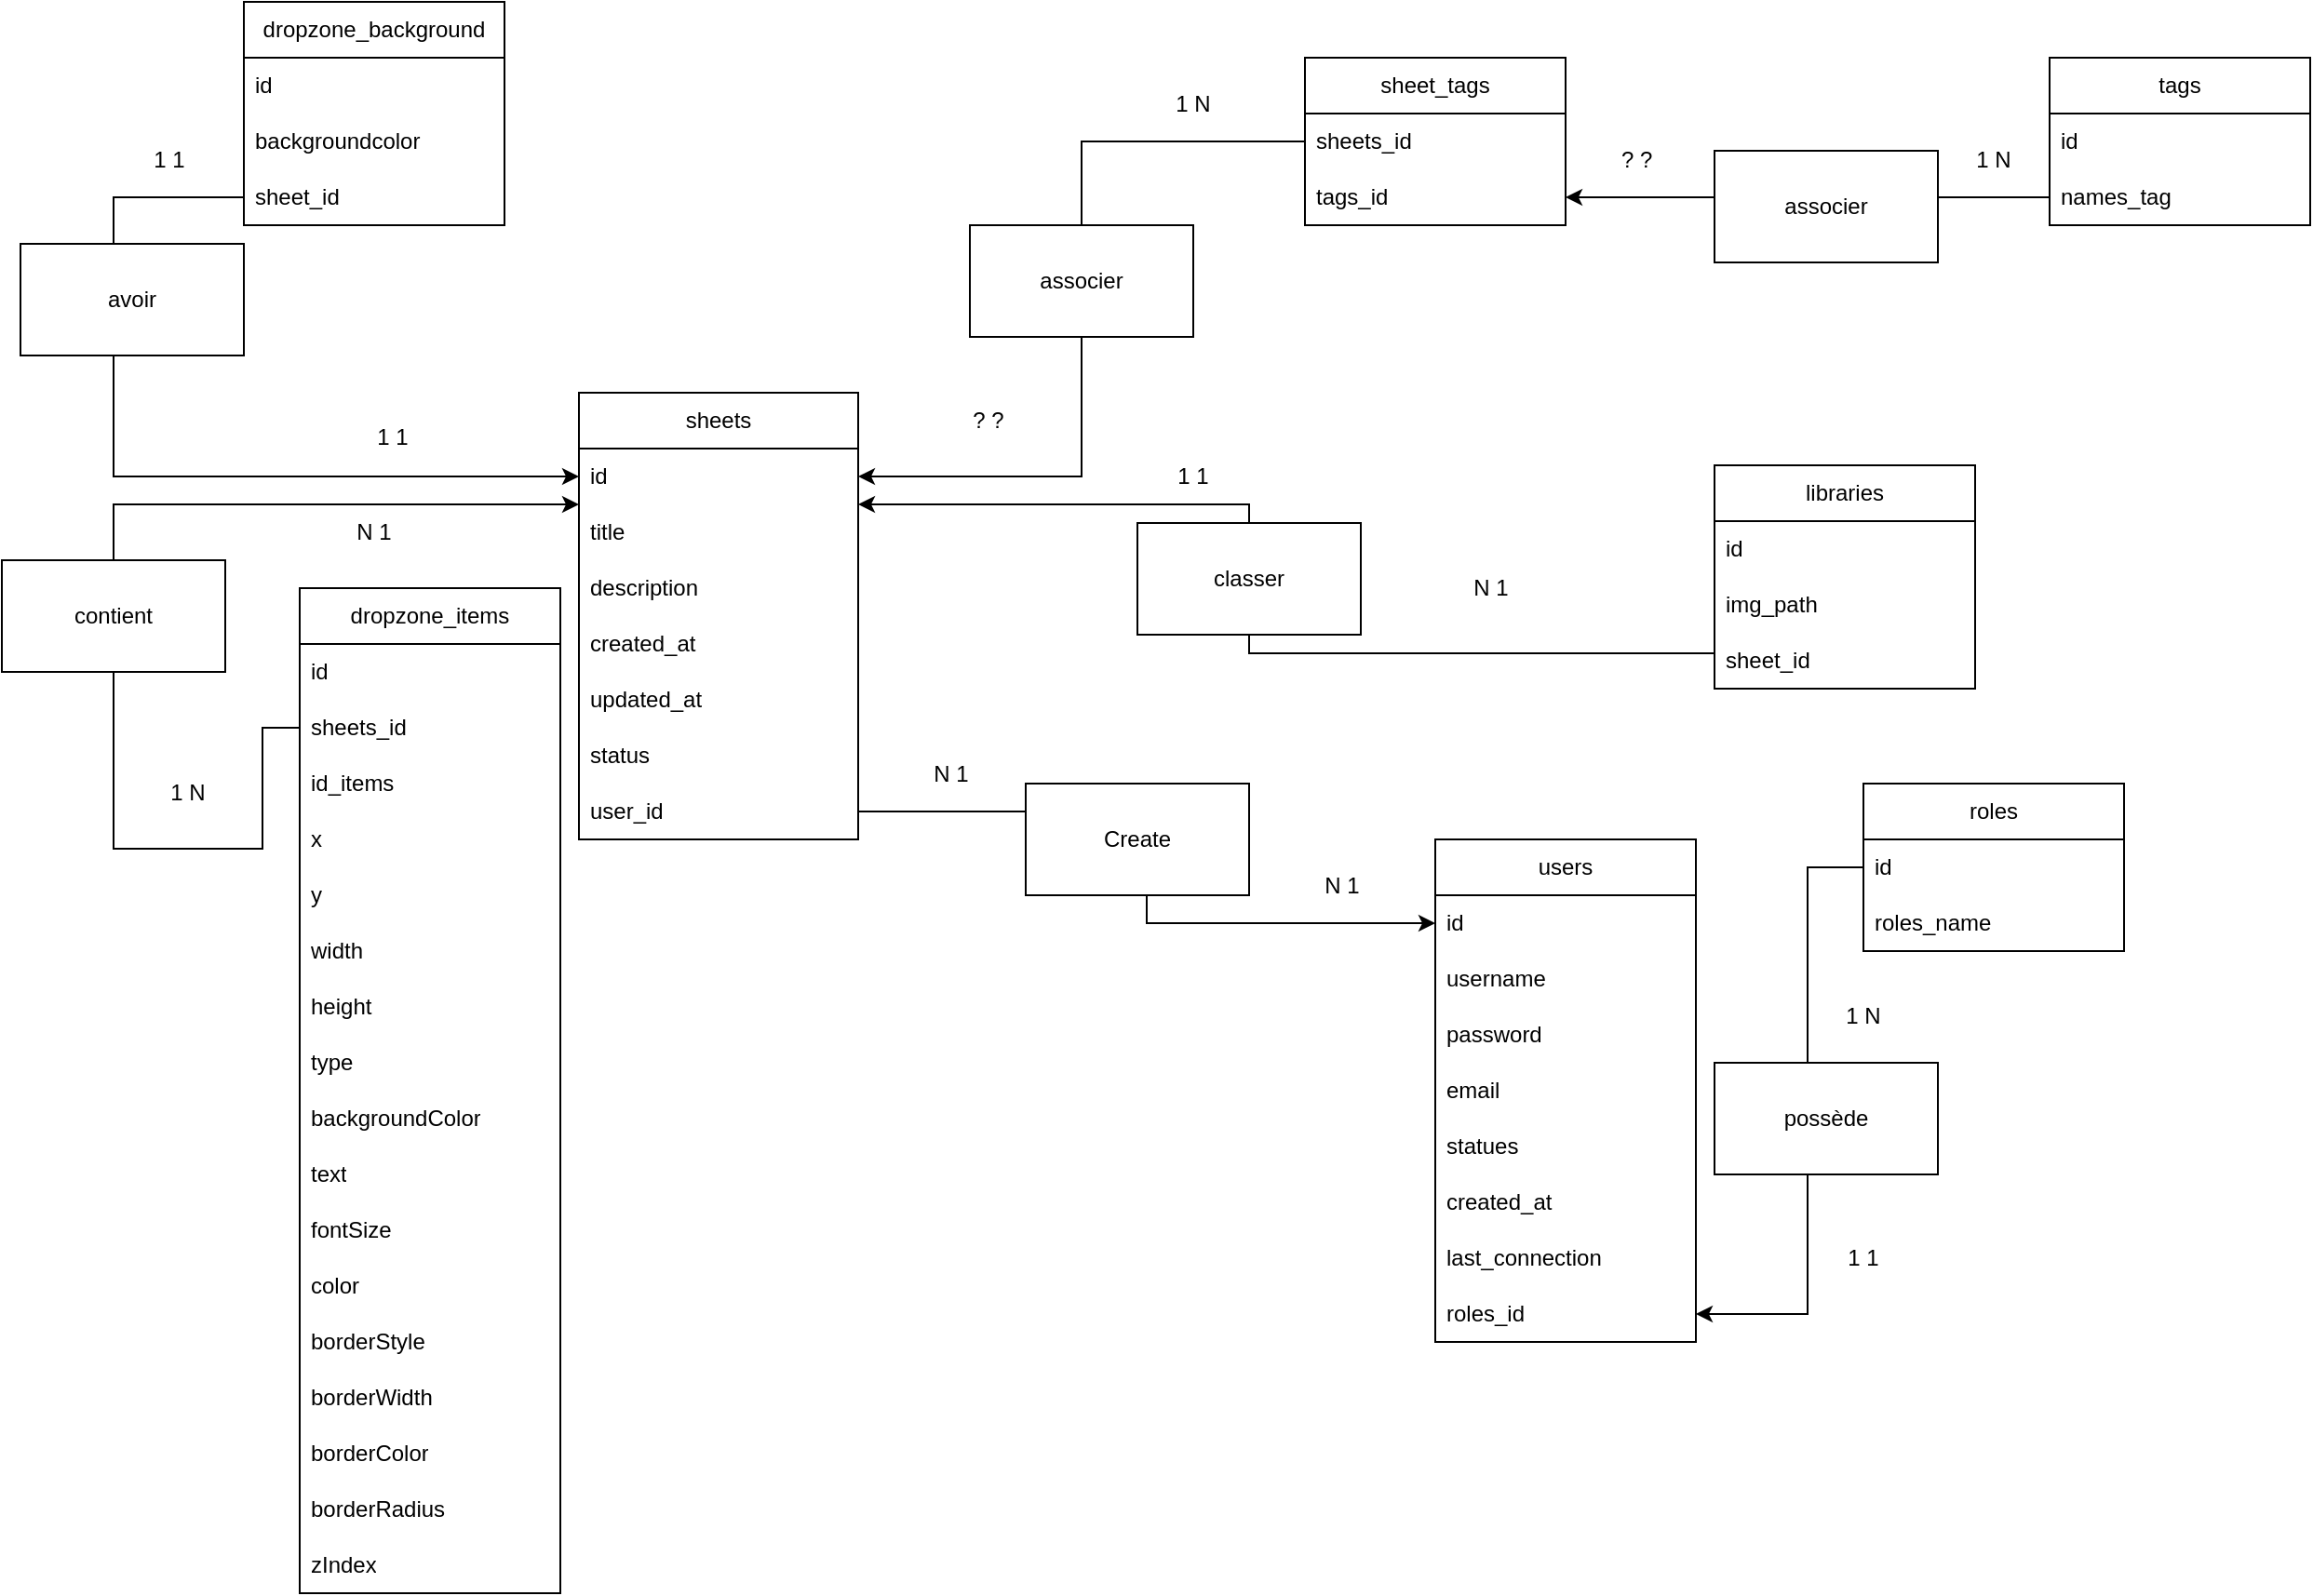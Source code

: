 <mxfile version="24.7.17" pages="2">
  <diagram name="MCD" id="n5eA6WAv_C_n8bcn-xbX">
    <mxGraphModel dx="1434" dy="836" grid="1" gridSize="10" guides="1" tooltips="1" connect="1" arrows="1" fold="1" page="1" pageScale="1" pageWidth="1169" pageHeight="827" math="0" shadow="0">
      <root>
        <mxCell id="kpHg-WS_h5mBCmfEPbr3-0" />
        <mxCell id="kpHg-WS_h5mBCmfEPbr3-1" parent="kpHg-WS_h5mBCmfEPbr3-0" />
        <mxCell id="kpHg-WS_h5mBCmfEPbr3-2" value="users" style="swimlane;fontStyle=0;childLayout=stackLayout;horizontal=1;startSize=30;horizontalStack=0;resizeParent=1;resizeParentMax=0;resizeLast=0;collapsible=1;marginBottom=0;whiteSpace=wrap;html=1;" parent="kpHg-WS_h5mBCmfEPbr3-1" vertex="1">
          <mxGeometry x="780" y="480" width="140" height="270" as="geometry" />
        </mxCell>
        <mxCell id="kpHg-WS_h5mBCmfEPbr3-3" value="id" style="text;strokeColor=none;fillColor=none;align=left;verticalAlign=middle;spacingLeft=4;spacingRight=4;overflow=hidden;points=[[0,0.5],[1,0.5]];portConstraint=eastwest;rotatable=0;whiteSpace=wrap;html=1;" parent="kpHg-WS_h5mBCmfEPbr3-2" vertex="1">
          <mxGeometry y="30" width="140" height="30" as="geometry" />
        </mxCell>
        <mxCell id="kpHg-WS_h5mBCmfEPbr3-4" value="username" style="text;strokeColor=none;fillColor=none;align=left;verticalAlign=middle;spacingLeft=4;spacingRight=4;overflow=hidden;points=[[0,0.5],[1,0.5]];portConstraint=eastwest;rotatable=0;whiteSpace=wrap;html=1;" parent="kpHg-WS_h5mBCmfEPbr3-2" vertex="1">
          <mxGeometry y="60" width="140" height="30" as="geometry" />
        </mxCell>
        <mxCell id="kpHg-WS_h5mBCmfEPbr3-7" value="password" style="text;strokeColor=none;fillColor=none;align=left;verticalAlign=middle;spacingLeft=4;spacingRight=4;overflow=hidden;points=[[0,0.5],[1,0.5]];portConstraint=eastwest;rotatable=0;whiteSpace=wrap;html=1;" parent="kpHg-WS_h5mBCmfEPbr3-2" vertex="1">
          <mxGeometry y="90" width="140" height="30" as="geometry" />
        </mxCell>
        <mxCell id="kpHg-WS_h5mBCmfEPbr3-8" value="email" style="text;strokeColor=none;fillColor=none;align=left;verticalAlign=middle;spacingLeft=4;spacingRight=4;overflow=hidden;points=[[0,0.5],[1,0.5]];portConstraint=eastwest;rotatable=0;whiteSpace=wrap;html=1;" parent="kpHg-WS_h5mBCmfEPbr3-2" vertex="1">
          <mxGeometry y="120" width="140" height="30" as="geometry" />
        </mxCell>
        <mxCell id="kpHg-WS_h5mBCmfEPbr3-9" value="statues" style="text;strokeColor=none;fillColor=none;align=left;verticalAlign=middle;spacingLeft=4;spacingRight=4;overflow=hidden;points=[[0,0.5],[1,0.5]];portConstraint=eastwest;rotatable=0;whiteSpace=wrap;html=1;" parent="kpHg-WS_h5mBCmfEPbr3-2" vertex="1">
          <mxGeometry y="150" width="140" height="30" as="geometry" />
        </mxCell>
        <mxCell id="eSSgnovP-sxsgvO_Ltb2-0" value="created_at" style="text;strokeColor=none;fillColor=none;align=left;verticalAlign=middle;spacingLeft=4;spacingRight=4;overflow=hidden;points=[[0,0.5],[1,0.5]];portConstraint=eastwest;rotatable=0;whiteSpace=wrap;html=1;" parent="kpHg-WS_h5mBCmfEPbr3-2" vertex="1">
          <mxGeometry y="180" width="140" height="30" as="geometry" />
        </mxCell>
        <mxCell id="8pOPjc3KgVID-YLlUqNs-2" value="last_connection" style="text;strokeColor=none;fillColor=none;align=left;verticalAlign=middle;spacingLeft=4;spacingRight=4;overflow=hidden;points=[[0,0.5],[1,0.5]];portConstraint=eastwest;rotatable=0;whiteSpace=wrap;html=1;" parent="kpHg-WS_h5mBCmfEPbr3-2" vertex="1">
          <mxGeometry y="210" width="140" height="30" as="geometry" />
        </mxCell>
        <mxCell id="kpHg-WS_h5mBCmfEPbr3-10" value="roles_id" style="text;strokeColor=none;fillColor=none;align=left;verticalAlign=middle;spacingLeft=4;spacingRight=4;overflow=hidden;points=[[0,0.5],[1,0.5]];portConstraint=eastwest;rotatable=0;whiteSpace=wrap;html=1;" parent="kpHg-WS_h5mBCmfEPbr3-2" vertex="1">
          <mxGeometry y="240" width="140" height="30" as="geometry" />
        </mxCell>
        <mxCell id="kpHg-WS_h5mBCmfEPbr3-11" value="roles" style="swimlane;fontStyle=0;childLayout=stackLayout;horizontal=1;startSize=30;horizontalStack=0;resizeParent=1;resizeParentMax=0;resizeLast=0;collapsible=1;marginBottom=0;whiteSpace=wrap;html=1;" parent="kpHg-WS_h5mBCmfEPbr3-1" vertex="1">
          <mxGeometry x="1010" y="450" width="140" height="90" as="geometry" />
        </mxCell>
        <mxCell id="kpHg-WS_h5mBCmfEPbr3-12" value="id" style="text;strokeColor=none;fillColor=none;align=left;verticalAlign=middle;spacingLeft=4;spacingRight=4;overflow=hidden;points=[[0,0.5],[1,0.5]];portConstraint=eastwest;rotatable=0;whiteSpace=wrap;html=1;" parent="kpHg-WS_h5mBCmfEPbr3-11" vertex="1">
          <mxGeometry y="30" width="140" height="30" as="geometry" />
        </mxCell>
        <mxCell id="kpHg-WS_h5mBCmfEPbr3-13" value="roles_name" style="text;strokeColor=none;fillColor=none;align=left;verticalAlign=middle;spacingLeft=4;spacingRight=4;overflow=hidden;points=[[0,0.5],[1,0.5]];portConstraint=eastwest;rotatable=0;whiteSpace=wrap;html=1;" parent="kpHg-WS_h5mBCmfEPbr3-11" vertex="1">
          <mxGeometry y="60" width="140" height="30" as="geometry" />
        </mxCell>
        <mxCell id="kpHg-WS_h5mBCmfEPbr3-14" value="sheets" style="swimlane;fontStyle=0;childLayout=stackLayout;horizontal=1;startSize=30;horizontalStack=0;resizeParent=1;resizeParentMax=0;resizeLast=0;collapsible=1;marginBottom=0;whiteSpace=wrap;html=1;" parent="kpHg-WS_h5mBCmfEPbr3-1" vertex="1">
          <mxGeometry x="320" y="240" width="150" height="240" as="geometry" />
        </mxCell>
        <mxCell id="kpHg-WS_h5mBCmfEPbr3-15" value="id" style="text;strokeColor=none;fillColor=none;align=left;verticalAlign=middle;spacingLeft=4;spacingRight=4;overflow=hidden;points=[[0,0.5],[1,0.5]];portConstraint=eastwest;rotatable=0;whiteSpace=wrap;html=1;" parent="kpHg-WS_h5mBCmfEPbr3-14" vertex="1">
          <mxGeometry y="30" width="150" height="30" as="geometry" />
        </mxCell>
        <mxCell id="kpHg-WS_h5mBCmfEPbr3-16" value="title" style="text;strokeColor=none;fillColor=none;align=left;verticalAlign=middle;spacingLeft=4;spacingRight=4;overflow=hidden;points=[[0,0.5],[1,0.5]];portConstraint=eastwest;rotatable=0;whiteSpace=wrap;html=1;" parent="kpHg-WS_h5mBCmfEPbr3-14" vertex="1">
          <mxGeometry y="60" width="150" height="30" as="geometry" />
        </mxCell>
        <mxCell id="kpHg-WS_h5mBCmfEPbr3-17" value="description" style="text;strokeColor=none;fillColor=none;align=left;verticalAlign=middle;spacingLeft=4;spacingRight=4;overflow=hidden;points=[[0,0.5],[1,0.5]];portConstraint=eastwest;rotatable=0;whiteSpace=wrap;html=1;" parent="kpHg-WS_h5mBCmfEPbr3-14" vertex="1">
          <mxGeometry y="90" width="150" height="30" as="geometry" />
        </mxCell>
        <mxCell id="kpHg-WS_h5mBCmfEPbr3-18" value="created_at" style="text;strokeColor=none;fillColor=none;align=left;verticalAlign=middle;spacingLeft=4;spacingRight=4;overflow=hidden;points=[[0,0.5],[1,0.5]];portConstraint=eastwest;rotatable=0;whiteSpace=wrap;html=1;" parent="kpHg-WS_h5mBCmfEPbr3-14" vertex="1">
          <mxGeometry y="120" width="150" height="30" as="geometry" />
        </mxCell>
        <mxCell id="kpHg-WS_h5mBCmfEPbr3-19" value="updated_at" style="text;strokeColor=none;fillColor=none;align=left;verticalAlign=middle;spacingLeft=4;spacingRight=4;overflow=hidden;points=[[0,0.5],[1,0.5]];portConstraint=eastwest;rotatable=0;whiteSpace=wrap;html=1;" parent="kpHg-WS_h5mBCmfEPbr3-14" vertex="1">
          <mxGeometry y="150" width="150" height="30" as="geometry" />
        </mxCell>
        <mxCell id="J7MhDaF3xDCpfY1-4Y8R-0" value="status" style="text;strokeColor=none;fillColor=none;align=left;verticalAlign=middle;spacingLeft=4;spacingRight=4;overflow=hidden;points=[[0,0.5],[1,0.5]];portConstraint=eastwest;rotatable=0;whiteSpace=wrap;html=1;" parent="kpHg-WS_h5mBCmfEPbr3-14" vertex="1">
          <mxGeometry y="180" width="150" height="30" as="geometry" />
        </mxCell>
        <mxCell id="kpHg-WS_h5mBCmfEPbr3-20" value="user_id" style="text;strokeColor=none;fillColor=none;align=left;verticalAlign=middle;spacingLeft=4;spacingRight=4;overflow=hidden;points=[[0,0.5],[1,0.5]];portConstraint=eastwest;rotatable=0;whiteSpace=wrap;html=1;" parent="kpHg-WS_h5mBCmfEPbr3-14" vertex="1">
          <mxGeometry y="210" width="150" height="30" as="geometry" />
        </mxCell>
        <mxCell id="kpHg-WS_h5mBCmfEPbr3-21" value="tags" style="swimlane;fontStyle=0;childLayout=stackLayout;horizontal=1;startSize=30;horizontalStack=0;resizeParent=1;resizeParentMax=0;resizeLast=0;collapsible=1;marginBottom=0;whiteSpace=wrap;html=1;" parent="kpHg-WS_h5mBCmfEPbr3-1" vertex="1">
          <mxGeometry x="1110" y="60" width="140" height="90" as="geometry" />
        </mxCell>
        <mxCell id="kpHg-WS_h5mBCmfEPbr3-22" value="id" style="text;strokeColor=none;fillColor=none;align=left;verticalAlign=middle;spacingLeft=4;spacingRight=4;overflow=hidden;points=[[0,0.5],[1,0.5]];portConstraint=eastwest;rotatable=0;whiteSpace=wrap;html=1;" parent="kpHg-WS_h5mBCmfEPbr3-21" vertex="1">
          <mxGeometry y="30" width="140" height="30" as="geometry" />
        </mxCell>
        <mxCell id="kpHg-WS_h5mBCmfEPbr3-23" value="names_tag" style="text;strokeColor=none;fillColor=none;align=left;verticalAlign=middle;spacingLeft=4;spacingRight=4;overflow=hidden;points=[[0,0.5],[1,0.5]];portConstraint=eastwest;rotatable=0;whiteSpace=wrap;html=1;" parent="kpHg-WS_h5mBCmfEPbr3-21" vertex="1">
          <mxGeometry y="60" width="140" height="30" as="geometry" />
        </mxCell>
        <mxCell id="kpHg-WS_h5mBCmfEPbr3-24" value="sheet_tags" style="swimlane;fontStyle=0;childLayout=stackLayout;horizontal=1;startSize=30;horizontalStack=0;resizeParent=1;resizeParentMax=0;resizeLast=0;collapsible=1;marginBottom=0;whiteSpace=wrap;html=1;" parent="kpHg-WS_h5mBCmfEPbr3-1" vertex="1">
          <mxGeometry x="710" y="60" width="140" height="90" as="geometry" />
        </mxCell>
        <mxCell id="kpHg-WS_h5mBCmfEPbr3-25" value="sheets_id" style="text;strokeColor=none;fillColor=none;align=left;verticalAlign=middle;spacingLeft=4;spacingRight=4;overflow=hidden;points=[[0,0.5],[1,0.5]];portConstraint=eastwest;rotatable=0;whiteSpace=wrap;html=1;" parent="kpHg-WS_h5mBCmfEPbr3-24" vertex="1">
          <mxGeometry y="30" width="140" height="30" as="geometry" />
        </mxCell>
        <mxCell id="kpHg-WS_h5mBCmfEPbr3-26" value="tags_id" style="text;strokeColor=none;fillColor=none;align=left;verticalAlign=middle;spacingLeft=4;spacingRight=4;overflow=hidden;points=[[0,0.5],[1,0.5]];portConstraint=eastwest;rotatable=0;whiteSpace=wrap;html=1;" parent="kpHg-WS_h5mBCmfEPbr3-24" vertex="1">
          <mxGeometry y="60" width="140" height="30" as="geometry" />
        </mxCell>
        <mxCell id="kpHg-WS_h5mBCmfEPbr3-27" value="dropzone_items" style="swimlane;fontStyle=0;childLayout=stackLayout;horizontal=1;startSize=30;horizontalStack=0;resizeParent=1;resizeParentMax=0;resizeLast=0;collapsible=1;marginBottom=0;whiteSpace=wrap;html=1;" parent="kpHg-WS_h5mBCmfEPbr3-1" vertex="1">
          <mxGeometry x="170" y="345" width="140" height="540" as="geometry" />
        </mxCell>
        <mxCell id="kpHg-WS_h5mBCmfEPbr3-28" value="id" style="text;strokeColor=none;fillColor=none;align=left;verticalAlign=middle;spacingLeft=4;spacingRight=4;overflow=hidden;points=[[0,0.5],[1,0.5]];portConstraint=eastwest;rotatable=0;whiteSpace=wrap;html=1;" parent="kpHg-WS_h5mBCmfEPbr3-27" vertex="1">
          <mxGeometry y="30" width="140" height="30" as="geometry" />
        </mxCell>
        <mxCell id="kpHg-WS_h5mBCmfEPbr3-29" value="sheets_id" style="text;strokeColor=none;fillColor=none;align=left;verticalAlign=middle;spacingLeft=4;spacingRight=4;overflow=hidden;points=[[0,0.5],[1,0.5]];portConstraint=eastwest;rotatable=0;whiteSpace=wrap;html=1;" parent="kpHg-WS_h5mBCmfEPbr3-27" vertex="1">
          <mxGeometry y="60" width="140" height="30" as="geometry" />
        </mxCell>
        <mxCell id="fkiZk85_ItUjP35LTfme-0" value="id_items" style="text;strokeColor=none;fillColor=none;align=left;verticalAlign=middle;spacingLeft=4;spacingRight=4;overflow=hidden;points=[[0,0.5],[1,0.5]];portConstraint=eastwest;rotatable=0;whiteSpace=wrap;html=1;" parent="kpHg-WS_h5mBCmfEPbr3-27" vertex="1">
          <mxGeometry y="90" width="140" height="30" as="geometry" />
        </mxCell>
        <mxCell id="kpHg-WS_h5mBCmfEPbr3-30" value="x" style="text;strokeColor=none;fillColor=none;align=left;verticalAlign=middle;spacingLeft=4;spacingRight=4;overflow=hidden;points=[[0,0.5],[1,0.5]];portConstraint=eastwest;rotatable=0;whiteSpace=wrap;html=1;" parent="kpHg-WS_h5mBCmfEPbr3-27" vertex="1">
          <mxGeometry y="120" width="140" height="30" as="geometry" />
        </mxCell>
        <mxCell id="kpHg-WS_h5mBCmfEPbr3-31" value="y" style="text;strokeColor=none;fillColor=none;align=left;verticalAlign=middle;spacingLeft=4;spacingRight=4;overflow=hidden;points=[[0,0.5],[1,0.5]];portConstraint=eastwest;rotatable=0;whiteSpace=wrap;html=1;" parent="kpHg-WS_h5mBCmfEPbr3-27" vertex="1">
          <mxGeometry y="150" width="140" height="30" as="geometry" />
        </mxCell>
        <mxCell id="kpHg-WS_h5mBCmfEPbr3-32" value="width" style="text;strokeColor=none;fillColor=none;align=left;verticalAlign=middle;spacingLeft=4;spacingRight=4;overflow=hidden;points=[[0,0.5],[1,0.5]];portConstraint=eastwest;rotatable=0;whiteSpace=wrap;html=1;" parent="kpHg-WS_h5mBCmfEPbr3-27" vertex="1">
          <mxGeometry y="180" width="140" height="30" as="geometry" />
        </mxCell>
        <mxCell id="kpHg-WS_h5mBCmfEPbr3-33" value="height" style="text;strokeColor=none;fillColor=none;align=left;verticalAlign=middle;spacingLeft=4;spacingRight=4;overflow=hidden;points=[[0,0.5],[1,0.5]];portConstraint=eastwest;rotatable=0;whiteSpace=wrap;html=1;" parent="kpHg-WS_h5mBCmfEPbr3-27" vertex="1">
          <mxGeometry y="210" width="140" height="30" as="geometry" />
        </mxCell>
        <mxCell id="oVbSK_eIqsQPegMEGpvU-0" value="type" style="text;strokeColor=none;fillColor=none;align=left;verticalAlign=middle;spacingLeft=4;spacingRight=4;overflow=hidden;points=[[0,0.5],[1,0.5]];portConstraint=eastwest;rotatable=0;whiteSpace=wrap;html=1;" parent="kpHg-WS_h5mBCmfEPbr3-27" vertex="1">
          <mxGeometry y="240" width="140" height="30" as="geometry" />
        </mxCell>
        <mxCell id="kpHg-WS_h5mBCmfEPbr3-34" value="backgroundColor" style="text;strokeColor=none;fillColor=none;align=left;verticalAlign=middle;spacingLeft=4;spacingRight=4;overflow=hidden;points=[[0,0.5],[1,0.5]];portConstraint=eastwest;rotatable=0;whiteSpace=wrap;html=1;" parent="kpHg-WS_h5mBCmfEPbr3-27" vertex="1">
          <mxGeometry y="270" width="140" height="30" as="geometry" />
        </mxCell>
        <mxCell id="kpHg-WS_h5mBCmfEPbr3-35" value="text" style="text;strokeColor=none;fillColor=none;align=left;verticalAlign=middle;spacingLeft=4;spacingRight=4;overflow=hidden;points=[[0,0.5],[1,0.5]];portConstraint=eastwest;rotatable=0;whiteSpace=wrap;html=1;" parent="kpHg-WS_h5mBCmfEPbr3-27" vertex="1">
          <mxGeometry y="300" width="140" height="30" as="geometry" />
        </mxCell>
        <mxCell id="kpHg-WS_h5mBCmfEPbr3-36" value="fontSize" style="text;strokeColor=none;fillColor=none;align=left;verticalAlign=middle;spacingLeft=4;spacingRight=4;overflow=hidden;points=[[0,0.5],[1,0.5]];portConstraint=eastwest;rotatable=0;whiteSpace=wrap;html=1;" parent="kpHg-WS_h5mBCmfEPbr3-27" vertex="1">
          <mxGeometry y="330" width="140" height="30" as="geometry" />
        </mxCell>
        <mxCell id="kpHg-WS_h5mBCmfEPbr3-37" value="color" style="text;strokeColor=none;fillColor=none;align=left;verticalAlign=middle;spacingLeft=4;spacingRight=4;overflow=hidden;points=[[0,0.5],[1,0.5]];portConstraint=eastwest;rotatable=0;whiteSpace=wrap;html=1;" parent="kpHg-WS_h5mBCmfEPbr3-27" vertex="1">
          <mxGeometry y="360" width="140" height="30" as="geometry" />
        </mxCell>
        <mxCell id="kpHg-WS_h5mBCmfEPbr3-38" value="borderStyle" style="text;strokeColor=none;fillColor=none;align=left;verticalAlign=middle;spacingLeft=4;spacingRight=4;overflow=hidden;points=[[0,0.5],[1,0.5]];portConstraint=eastwest;rotatable=0;whiteSpace=wrap;html=1;" parent="kpHg-WS_h5mBCmfEPbr3-27" vertex="1">
          <mxGeometry y="390" width="140" height="30" as="geometry" />
        </mxCell>
        <mxCell id="kpHg-WS_h5mBCmfEPbr3-39" value="borderWidth" style="text;strokeColor=none;fillColor=none;align=left;verticalAlign=middle;spacingLeft=4;spacingRight=4;overflow=hidden;points=[[0,0.5],[1,0.5]];portConstraint=eastwest;rotatable=0;whiteSpace=wrap;html=1;" parent="kpHg-WS_h5mBCmfEPbr3-27" vertex="1">
          <mxGeometry y="420" width="140" height="30" as="geometry" />
        </mxCell>
        <mxCell id="kpHg-WS_h5mBCmfEPbr3-40" value="borderColor" style="text;strokeColor=none;fillColor=none;align=left;verticalAlign=middle;spacingLeft=4;spacingRight=4;overflow=hidden;points=[[0,0.5],[1,0.5]];portConstraint=eastwest;rotatable=0;whiteSpace=wrap;html=1;" parent="kpHg-WS_h5mBCmfEPbr3-27" vertex="1">
          <mxGeometry y="450" width="140" height="30" as="geometry" />
        </mxCell>
        <mxCell id="kpHg-WS_h5mBCmfEPbr3-41" value="borderRadius" style="text;strokeColor=none;fillColor=none;align=left;verticalAlign=middle;spacingLeft=4;spacingRight=4;overflow=hidden;points=[[0,0.5],[1,0.5]];portConstraint=eastwest;rotatable=0;whiteSpace=wrap;html=1;" parent="kpHg-WS_h5mBCmfEPbr3-27" vertex="1">
          <mxGeometry y="480" width="140" height="30" as="geometry" />
        </mxCell>
        <mxCell id="kpHg-WS_h5mBCmfEPbr3-42" value="zIndex" style="text;strokeColor=none;fillColor=none;align=left;verticalAlign=middle;spacingLeft=4;spacingRight=4;overflow=hidden;points=[[0,0.5],[1,0.5]];portConstraint=eastwest;rotatable=0;whiteSpace=wrap;html=1;" parent="kpHg-WS_h5mBCmfEPbr3-27" vertex="1">
          <mxGeometry y="510" width="140" height="30" as="geometry" />
        </mxCell>
        <mxCell id="kpHg-WS_h5mBCmfEPbr3-44" value="dropzone_background" style="swimlane;fontStyle=0;childLayout=stackLayout;horizontal=1;startSize=30;horizontalStack=0;resizeParent=1;resizeParentMax=0;resizeLast=0;collapsible=1;marginBottom=0;whiteSpace=wrap;html=1;" parent="kpHg-WS_h5mBCmfEPbr3-1" vertex="1">
          <mxGeometry x="140" y="30" width="140" height="120" as="geometry" />
        </mxCell>
        <mxCell id="kpHg-WS_h5mBCmfEPbr3-45" value="id" style="text;strokeColor=none;fillColor=none;align=left;verticalAlign=middle;spacingLeft=4;spacingRight=4;overflow=hidden;points=[[0,0.5],[1,0.5]];portConstraint=eastwest;rotatable=0;whiteSpace=wrap;html=1;" parent="kpHg-WS_h5mBCmfEPbr3-44" vertex="1">
          <mxGeometry y="30" width="140" height="30" as="geometry" />
        </mxCell>
        <mxCell id="kpHg-WS_h5mBCmfEPbr3-46" value="backgroundcolor" style="text;strokeColor=none;fillColor=none;align=left;verticalAlign=middle;spacingLeft=4;spacingRight=4;overflow=hidden;points=[[0,0.5],[1,0.5]];portConstraint=eastwest;rotatable=0;whiteSpace=wrap;html=1;" parent="kpHg-WS_h5mBCmfEPbr3-44" vertex="1">
          <mxGeometry y="60" width="140" height="30" as="geometry" />
        </mxCell>
        <mxCell id="kpHg-WS_h5mBCmfEPbr3-47" value="sheet_id" style="text;strokeColor=none;fillColor=none;align=left;verticalAlign=middle;spacingLeft=4;spacingRight=4;overflow=hidden;points=[[0,0.5],[1,0.5]];portConstraint=eastwest;rotatable=0;whiteSpace=wrap;html=1;" parent="kpHg-WS_h5mBCmfEPbr3-44" vertex="1">
          <mxGeometry y="90" width="140" height="30" as="geometry" />
        </mxCell>
        <mxCell id="kpHg-WS_h5mBCmfEPbr3-48" style="edgeStyle=orthogonalEdgeStyle;rounded=0;orthogonalLoop=1;jettySize=auto;html=1;exitX=1;exitY=0.5;exitDx=0;exitDy=0;" parent="kpHg-WS_h5mBCmfEPbr3-1" source="kpHg-WS_h5mBCmfEPbr3-20" target="kpHg-WS_h5mBCmfEPbr3-3" edge="1">
          <mxGeometry relative="1" as="geometry" />
        </mxCell>
        <mxCell id="kpHg-WS_h5mBCmfEPbr3-49" style="edgeStyle=orthogonalEdgeStyle;rounded=0;orthogonalLoop=1;jettySize=auto;html=1;entryX=1;entryY=0.5;entryDx=0;entryDy=0;" parent="kpHg-WS_h5mBCmfEPbr3-1" source="kpHg-WS_h5mBCmfEPbr3-12" target="kpHg-WS_h5mBCmfEPbr3-10" edge="1">
          <mxGeometry relative="1" as="geometry">
            <mxPoint x="890" y="700" as="sourcePoint" />
            <Array as="points">
              <mxPoint x="980" y="495" />
              <mxPoint x="980" y="735" />
            </Array>
          </mxGeometry>
        </mxCell>
        <mxCell id="kpHg-WS_h5mBCmfEPbr3-50" style="edgeStyle=orthogonalEdgeStyle;rounded=0;orthogonalLoop=1;jettySize=auto;html=1;exitX=0;exitY=0.5;exitDx=0;exitDy=0;entryX=1;entryY=0.5;entryDx=0;entryDy=0;" parent="kpHg-WS_h5mBCmfEPbr3-1" source="kpHg-WS_h5mBCmfEPbr3-23" target="kpHg-WS_h5mBCmfEPbr3-26" edge="1">
          <mxGeometry relative="1" as="geometry" />
        </mxCell>
        <mxCell id="kpHg-WS_h5mBCmfEPbr3-51" style="edgeStyle=orthogonalEdgeStyle;rounded=0;orthogonalLoop=1;jettySize=auto;html=1;exitX=0;exitY=0.5;exitDx=0;exitDy=0;" parent="kpHg-WS_h5mBCmfEPbr3-1" source="kpHg-WS_h5mBCmfEPbr3-25" target="kpHg-WS_h5mBCmfEPbr3-15" edge="1">
          <mxGeometry relative="1" as="geometry" />
        </mxCell>
        <mxCell id="kpHg-WS_h5mBCmfEPbr3-52" style="edgeStyle=orthogonalEdgeStyle;rounded=0;orthogonalLoop=1;jettySize=auto;html=1;exitX=0;exitY=0.5;exitDx=0;exitDy=0;entryX=0;entryY=0.5;entryDx=0;entryDy=0;" parent="kpHg-WS_h5mBCmfEPbr3-1" source="kpHg-WS_h5mBCmfEPbr3-47" target="kpHg-WS_h5mBCmfEPbr3-15" edge="1">
          <mxGeometry relative="1" as="geometry">
            <Array as="points">
              <mxPoint x="70" y="135" />
              <mxPoint x="70" y="285" />
            </Array>
          </mxGeometry>
        </mxCell>
        <mxCell id="kpHg-WS_h5mBCmfEPbr3-53" style="edgeStyle=orthogonalEdgeStyle;rounded=0;orthogonalLoop=1;jettySize=auto;html=1;exitX=0;exitY=0.5;exitDx=0;exitDy=0;" parent="kpHg-WS_h5mBCmfEPbr3-1" edge="1">
          <mxGeometry relative="1" as="geometry">
            <Array as="points">
              <mxPoint x="150" y="420" />
              <mxPoint x="150" y="485" />
              <mxPoint x="70" y="485" />
              <mxPoint x="70" y="300" />
            </Array>
            <mxPoint x="170" y="420" as="sourcePoint" />
            <mxPoint x="320" y="300" as="targetPoint" />
          </mxGeometry>
        </mxCell>
        <mxCell id="kpHg-WS_h5mBCmfEPbr3-54" value="libraries" style="swimlane;fontStyle=0;childLayout=stackLayout;horizontal=1;startSize=30;horizontalStack=0;resizeParent=1;resizeParentMax=0;resizeLast=0;collapsible=1;marginBottom=0;whiteSpace=wrap;html=1;" parent="kpHg-WS_h5mBCmfEPbr3-1" vertex="1">
          <mxGeometry x="930" y="279" width="140" height="120" as="geometry" />
        </mxCell>
        <mxCell id="kpHg-WS_h5mBCmfEPbr3-55" value="id" style="text;strokeColor=none;fillColor=none;align=left;verticalAlign=middle;spacingLeft=4;spacingRight=4;overflow=hidden;points=[[0,0.5],[1,0.5]];portConstraint=eastwest;rotatable=0;whiteSpace=wrap;html=1;" parent="kpHg-WS_h5mBCmfEPbr3-54" vertex="1">
          <mxGeometry y="30" width="140" height="30" as="geometry" />
        </mxCell>
        <mxCell id="kpHg-WS_h5mBCmfEPbr3-56" value="img_path" style="text;strokeColor=none;fillColor=none;align=left;verticalAlign=middle;spacingLeft=4;spacingRight=4;overflow=hidden;points=[[0,0.5],[1,0.5]];portConstraint=eastwest;rotatable=0;whiteSpace=wrap;html=1;" parent="kpHg-WS_h5mBCmfEPbr3-54" vertex="1">
          <mxGeometry y="60" width="140" height="30" as="geometry" />
        </mxCell>
        <mxCell id="kpHg-WS_h5mBCmfEPbr3-57" value="sheet_id" style="text;strokeColor=none;fillColor=none;align=left;verticalAlign=middle;spacingLeft=4;spacingRight=4;overflow=hidden;points=[[0,0.5],[1,0.5]];portConstraint=eastwest;rotatable=0;whiteSpace=wrap;html=1;" parent="kpHg-WS_h5mBCmfEPbr3-54" vertex="1">
          <mxGeometry y="90" width="140" height="30" as="geometry" />
        </mxCell>
        <mxCell id="kpHg-WS_h5mBCmfEPbr3-58" value="" style="endArrow=classic;html=1;rounded=0;exitX=0;exitY=0.5;exitDx=0;exitDy=0;entryX=1;entryY=0.5;entryDx=0;entryDy=0;" parent="kpHg-WS_h5mBCmfEPbr3-1" edge="1">
          <mxGeometry width="50" height="50" relative="1" as="geometry">
            <mxPoint x="930" y="380" as="sourcePoint" />
            <mxPoint x="470" y="300" as="targetPoint" />
            <Array as="points">
              <mxPoint x="680" y="380" />
              <mxPoint x="680" y="300" />
              <mxPoint x="590" y="300" />
            </Array>
          </mxGeometry>
        </mxCell>
        <mxCell id="ZfuypTkgXf1_DiE3y_0M-0" value="1 1" style="text;html=1;align=center;verticalAlign=middle;whiteSpace=wrap;rounded=0;" parent="kpHg-WS_h5mBCmfEPbr3-1" vertex="1">
          <mxGeometry x="620" y="270" width="60" height="30" as="geometry" />
        </mxCell>
        <mxCell id="ZfuypTkgXf1_DiE3y_0M-1" value="1 N" style="text;html=1;align=center;verticalAlign=middle;whiteSpace=wrap;rounded=0;" parent="kpHg-WS_h5mBCmfEPbr3-1" vertex="1">
          <mxGeometry x="80" y="440" width="60" height="30" as="geometry" />
        </mxCell>
        <mxCell id="ZfuypTkgXf1_DiE3y_0M-2" value="N 1" style="text;html=1;align=center;verticalAlign=middle;whiteSpace=wrap;rounded=0;" parent="kpHg-WS_h5mBCmfEPbr3-1" vertex="1">
          <mxGeometry x="490" y="430" width="60" height="30" as="geometry" />
        </mxCell>
        <mxCell id="ZfuypTkgXf1_DiE3y_0M-4" value="1 N" style="text;html=1;align=center;verticalAlign=middle;whiteSpace=wrap;rounded=0;" parent="kpHg-WS_h5mBCmfEPbr3-1" vertex="1">
          <mxGeometry x="1050" y="100" width="60" height="30" as="geometry" />
        </mxCell>
        <mxCell id="ZfuypTkgXf1_DiE3y_0M-5" value="1 N" style="text;html=1;align=center;verticalAlign=middle;whiteSpace=wrap;rounded=0;" parent="kpHg-WS_h5mBCmfEPbr3-1" vertex="1">
          <mxGeometry x="620" y="70" width="60" height="30" as="geometry" />
        </mxCell>
        <mxCell id="ZfuypTkgXf1_DiE3y_0M-6" value="N 1" style="text;html=1;align=center;verticalAlign=middle;whiteSpace=wrap;rounded=0;" parent="kpHg-WS_h5mBCmfEPbr3-1" vertex="1">
          <mxGeometry x="780" y="330" width="60" height="30" as="geometry" />
        </mxCell>
        <mxCell id="KVwOOzoIm6YG3FO3CGfR-0" value="avoir" style="rounded=0;whiteSpace=wrap;html=1;" parent="kpHg-WS_h5mBCmfEPbr3-1" vertex="1">
          <mxGeometry x="20" y="160" width="120" height="60" as="geometry" />
        </mxCell>
        <mxCell id="KVwOOzoIm6YG3FO3CGfR-1" value="contient" style="rounded=0;whiteSpace=wrap;html=1;" parent="kpHg-WS_h5mBCmfEPbr3-1" vertex="1">
          <mxGeometry x="10" y="330" width="120" height="60" as="geometry" />
        </mxCell>
        <mxCell id="KVwOOzoIm6YG3FO3CGfR-2" value="Create" style="rounded=0;whiteSpace=wrap;html=1;" parent="kpHg-WS_h5mBCmfEPbr3-1" vertex="1">
          <mxGeometry x="560" y="450" width="120" height="60" as="geometry" />
        </mxCell>
        <mxCell id="KVwOOzoIm6YG3FO3CGfR-3" value="associer" style="rounded=0;whiteSpace=wrap;html=1;" parent="kpHg-WS_h5mBCmfEPbr3-1" vertex="1">
          <mxGeometry x="530" y="150" width="120" height="60" as="geometry" />
        </mxCell>
        <mxCell id="KVwOOzoIm6YG3FO3CGfR-4" value="classer" style="rounded=0;whiteSpace=wrap;html=1;" parent="kpHg-WS_h5mBCmfEPbr3-1" vertex="1">
          <mxGeometry x="620" y="310" width="120" height="60" as="geometry" />
        </mxCell>
        <mxCell id="KVwOOzoIm6YG3FO3CGfR-6" value="possède" style="rounded=0;whiteSpace=wrap;html=1;" parent="kpHg-WS_h5mBCmfEPbr3-1" vertex="1">
          <mxGeometry x="930" y="600" width="120" height="60" as="geometry" />
        </mxCell>
        <mxCell id="KVwOOzoIm6YG3FO3CGfR-7" value="1 N" style="text;html=1;align=center;verticalAlign=middle;whiteSpace=wrap;rounded=0;" parent="kpHg-WS_h5mBCmfEPbr3-1" vertex="1">
          <mxGeometry x="980" y="560" width="60" height="30" as="geometry" />
        </mxCell>
        <mxCell id="8pOPjc3KgVID-YLlUqNs-0" value="associer" style="rounded=0;whiteSpace=wrap;html=1;" parent="kpHg-WS_h5mBCmfEPbr3-1" vertex="1">
          <mxGeometry x="930" y="110" width="120" height="60" as="geometry" />
        </mxCell>
        <mxCell id="8ebgLlThYvrYyOkLJIm1-0" value="1 1" style="text;html=1;align=center;verticalAlign=middle;whiteSpace=wrap;rounded=0;" parent="kpHg-WS_h5mBCmfEPbr3-1" vertex="1">
          <mxGeometry x="70" y="100" width="60" height="30" as="geometry" />
        </mxCell>
        <mxCell id="eSSgnovP-sxsgvO_Ltb2-1" value="1 1" style="text;html=1;align=center;verticalAlign=middle;whiteSpace=wrap;rounded=0;" parent="kpHg-WS_h5mBCmfEPbr3-1" vertex="1">
          <mxGeometry x="190" y="249" width="60" height="30" as="geometry" />
        </mxCell>
        <mxCell id="eSSgnovP-sxsgvO_Ltb2-2" value="N 1" style="text;html=1;align=center;verticalAlign=middle;whiteSpace=wrap;rounded=0;" parent="kpHg-WS_h5mBCmfEPbr3-1" vertex="1">
          <mxGeometry x="180" y="300" width="60" height="30" as="geometry" />
        </mxCell>
        <mxCell id="eSSgnovP-sxsgvO_Ltb2-3" value="1 1" style="text;html=1;align=center;verticalAlign=middle;whiteSpace=wrap;rounded=0;" parent="kpHg-WS_h5mBCmfEPbr3-1" vertex="1">
          <mxGeometry x="980" y="690" width="60" height="30" as="geometry" />
        </mxCell>
        <mxCell id="eSSgnovP-sxsgvO_Ltb2-4" value="N 1" style="text;html=1;align=center;verticalAlign=middle;whiteSpace=wrap;rounded=0;" parent="kpHg-WS_h5mBCmfEPbr3-1" vertex="1">
          <mxGeometry x="700" y="490" width="60" height="30" as="geometry" />
        </mxCell>
        <mxCell id="eSSgnovP-sxsgvO_Ltb2-5" value="? ?" style="text;html=1;align=center;verticalAlign=middle;whiteSpace=wrap;rounded=0;" parent="kpHg-WS_h5mBCmfEPbr3-1" vertex="1">
          <mxGeometry x="510" y="240" width="60" height="30" as="geometry" />
        </mxCell>
        <mxCell id="eSSgnovP-sxsgvO_Ltb2-6" value="? ?&amp;nbsp;" style="text;html=1;align=center;verticalAlign=middle;whiteSpace=wrap;rounded=0;" parent="kpHg-WS_h5mBCmfEPbr3-1" vertex="1">
          <mxGeometry x="860" y="100" width="60" height="30" as="geometry" />
        </mxCell>
      </root>
    </mxGraphModel>
  </diagram>
  <diagram name="MCD V2" id="QWUY-YmeS_WgCBdhzD8Q">
    <mxGraphModel dx="1434" dy="836" grid="1" gridSize="10" guides="1" tooltips="1" connect="1" arrows="1" fold="1" page="1" pageScale="1" pageWidth="1169" pageHeight="827" math="0" shadow="0">
      <root>
        <mxCell id="zceYkJLKwQc8y5kZqPf0-0" />
        <mxCell id="zceYkJLKwQc8y5kZqPf0-1" parent="zceYkJLKwQc8y5kZqPf0-0" />
        <mxCell id="zceYkJLKwQc8y5kZqPf0-2" value="user" style="swimlane;fontStyle=0;childLayout=stackLayout;horizontal=1;startSize=30;horizontalStack=0;resizeParent=1;resizeParentMax=0;resizeLast=0;collapsible=1;marginBottom=0;whiteSpace=wrap;html=1;" vertex="1" parent="zceYkJLKwQc8y5kZqPf0-1">
          <mxGeometry x="780" y="480" width="140" height="270" as="geometry" />
        </mxCell>
        <mxCell id="zceYkJLKwQc8y5kZqPf0-3" value="id" style="text;strokeColor=none;fillColor=none;align=left;verticalAlign=middle;spacingLeft=4;spacingRight=4;overflow=hidden;points=[[0,0.5],[1,0.5]];portConstraint=eastwest;rotatable=0;whiteSpace=wrap;html=1;" vertex="1" parent="zceYkJLKwQc8y5kZqPf0-2">
          <mxGeometry y="30" width="140" height="30" as="geometry" />
        </mxCell>
        <mxCell id="zceYkJLKwQc8y5kZqPf0-4" value="username" style="text;strokeColor=none;fillColor=none;align=left;verticalAlign=middle;spacingLeft=4;spacingRight=4;overflow=hidden;points=[[0,0.5],[1,0.5]];portConstraint=eastwest;rotatable=0;whiteSpace=wrap;html=1;" vertex="1" parent="zceYkJLKwQc8y5kZqPf0-2">
          <mxGeometry y="60" width="140" height="30" as="geometry" />
        </mxCell>
        <mxCell id="zceYkJLKwQc8y5kZqPf0-5" value="password" style="text;strokeColor=none;fillColor=none;align=left;verticalAlign=middle;spacingLeft=4;spacingRight=4;overflow=hidden;points=[[0,0.5],[1,0.5]];portConstraint=eastwest;rotatable=0;whiteSpace=wrap;html=1;" vertex="1" parent="zceYkJLKwQc8y5kZqPf0-2">
          <mxGeometry y="90" width="140" height="30" as="geometry" />
        </mxCell>
        <mxCell id="zceYkJLKwQc8y5kZqPf0-6" value="email" style="text;strokeColor=none;fillColor=none;align=left;verticalAlign=middle;spacingLeft=4;spacingRight=4;overflow=hidden;points=[[0,0.5],[1,0.5]];portConstraint=eastwest;rotatable=0;whiteSpace=wrap;html=1;" vertex="1" parent="zceYkJLKwQc8y5kZqPf0-2">
          <mxGeometry y="120" width="140" height="30" as="geometry" />
        </mxCell>
        <mxCell id="zceYkJLKwQc8y5kZqPf0-7" value="statues" style="text;strokeColor=none;fillColor=none;align=left;verticalAlign=middle;spacingLeft=4;spacingRight=4;overflow=hidden;points=[[0,0.5],[1,0.5]];portConstraint=eastwest;rotatable=0;whiteSpace=wrap;html=1;" vertex="1" parent="zceYkJLKwQc8y5kZqPf0-2">
          <mxGeometry y="150" width="140" height="30" as="geometry" />
        </mxCell>
        <mxCell id="zceYkJLKwQc8y5kZqPf0-8" value="created_at" style="text;strokeColor=none;fillColor=none;align=left;verticalAlign=middle;spacingLeft=4;spacingRight=4;overflow=hidden;points=[[0,0.5],[1,0.5]];portConstraint=eastwest;rotatable=0;whiteSpace=wrap;html=1;" vertex="1" parent="zceYkJLKwQc8y5kZqPf0-2">
          <mxGeometry y="180" width="140" height="30" as="geometry" />
        </mxCell>
        <mxCell id="zceYkJLKwQc8y5kZqPf0-9" value="last_connection" style="text;strokeColor=none;fillColor=none;align=left;verticalAlign=middle;spacingLeft=4;spacingRight=4;overflow=hidden;points=[[0,0.5],[1,0.5]];portConstraint=eastwest;rotatable=0;whiteSpace=wrap;html=1;" vertex="1" parent="zceYkJLKwQc8y5kZqPf0-2">
          <mxGeometry y="210" width="140" height="30" as="geometry" />
        </mxCell>
        <mxCell id="zceYkJLKwQc8y5kZqPf0-10" value="roles_id" style="text;strokeColor=none;fillColor=none;align=left;verticalAlign=middle;spacingLeft=4;spacingRight=4;overflow=hidden;points=[[0,0.5],[1,0.5]];portConstraint=eastwest;rotatable=0;whiteSpace=wrap;html=1;" vertex="1" parent="zceYkJLKwQc8y5kZqPf0-2">
          <mxGeometry y="240" width="140" height="30" as="geometry" />
        </mxCell>
        <mxCell id="zceYkJLKwQc8y5kZqPf0-11" value="role" style="swimlane;fontStyle=0;childLayout=stackLayout;horizontal=1;startSize=30;horizontalStack=0;resizeParent=1;resizeParentMax=0;resizeLast=0;collapsible=1;marginBottom=0;whiteSpace=wrap;html=1;" vertex="1" parent="zceYkJLKwQc8y5kZqPf0-1">
          <mxGeometry x="1010" y="450" width="140" height="90" as="geometry" />
        </mxCell>
        <mxCell id="zceYkJLKwQc8y5kZqPf0-12" value="id" style="text;strokeColor=none;fillColor=none;align=left;verticalAlign=middle;spacingLeft=4;spacingRight=4;overflow=hidden;points=[[0,0.5],[1,0.5]];portConstraint=eastwest;rotatable=0;whiteSpace=wrap;html=1;" vertex="1" parent="zceYkJLKwQc8y5kZqPf0-11">
          <mxGeometry y="30" width="140" height="30" as="geometry" />
        </mxCell>
        <mxCell id="zceYkJLKwQc8y5kZqPf0-13" value="roles_name" style="text;strokeColor=none;fillColor=none;align=left;verticalAlign=middle;spacingLeft=4;spacingRight=4;overflow=hidden;points=[[0,0.5],[1,0.5]];portConstraint=eastwest;rotatable=0;whiteSpace=wrap;html=1;" vertex="1" parent="zceYkJLKwQc8y5kZqPf0-11">
          <mxGeometry y="60" width="140" height="30" as="geometry" />
        </mxCell>
        <mxCell id="zceYkJLKwQc8y5kZqPf0-14" value="sheet" style="swimlane;fontStyle=0;childLayout=stackLayout;horizontal=1;startSize=30;horizontalStack=0;resizeParent=1;resizeParentMax=0;resizeLast=0;collapsible=1;marginBottom=0;whiteSpace=wrap;html=1;" vertex="1" parent="zceYkJLKwQc8y5kZqPf0-1">
          <mxGeometry x="320" y="240" width="150" height="240" as="geometry" />
        </mxCell>
        <mxCell id="zceYkJLKwQc8y5kZqPf0-15" value="id" style="text;strokeColor=none;fillColor=none;align=left;verticalAlign=middle;spacingLeft=4;spacingRight=4;overflow=hidden;points=[[0,0.5],[1,0.5]];portConstraint=eastwest;rotatable=0;whiteSpace=wrap;html=1;" vertex="1" parent="zceYkJLKwQc8y5kZqPf0-14">
          <mxGeometry y="30" width="150" height="30" as="geometry" />
        </mxCell>
        <mxCell id="zceYkJLKwQc8y5kZqPf0-16" value="title" style="text;strokeColor=none;fillColor=none;align=left;verticalAlign=middle;spacingLeft=4;spacingRight=4;overflow=hidden;points=[[0,0.5],[1,0.5]];portConstraint=eastwest;rotatable=0;whiteSpace=wrap;html=1;" vertex="1" parent="zceYkJLKwQc8y5kZqPf0-14">
          <mxGeometry y="60" width="150" height="30" as="geometry" />
        </mxCell>
        <mxCell id="zceYkJLKwQc8y5kZqPf0-17" value="description" style="text;strokeColor=none;fillColor=none;align=left;verticalAlign=middle;spacingLeft=4;spacingRight=4;overflow=hidden;points=[[0,0.5],[1,0.5]];portConstraint=eastwest;rotatable=0;whiteSpace=wrap;html=1;" vertex="1" parent="zceYkJLKwQc8y5kZqPf0-14">
          <mxGeometry y="90" width="150" height="30" as="geometry" />
        </mxCell>
        <mxCell id="zceYkJLKwQc8y5kZqPf0-18" value="created_at" style="text;strokeColor=none;fillColor=none;align=left;verticalAlign=middle;spacingLeft=4;spacingRight=4;overflow=hidden;points=[[0,0.5],[1,0.5]];portConstraint=eastwest;rotatable=0;whiteSpace=wrap;html=1;" vertex="1" parent="zceYkJLKwQc8y5kZqPf0-14">
          <mxGeometry y="120" width="150" height="30" as="geometry" />
        </mxCell>
        <mxCell id="zceYkJLKwQc8y5kZqPf0-19" value="updated_at" style="text;strokeColor=none;fillColor=none;align=left;verticalAlign=middle;spacingLeft=4;spacingRight=4;overflow=hidden;points=[[0,0.5],[1,0.5]];portConstraint=eastwest;rotatable=0;whiteSpace=wrap;html=1;" vertex="1" parent="zceYkJLKwQc8y5kZqPf0-14">
          <mxGeometry y="150" width="150" height="30" as="geometry" />
        </mxCell>
        <mxCell id="zceYkJLKwQc8y5kZqPf0-20" value="status" style="text;strokeColor=none;fillColor=none;align=left;verticalAlign=middle;spacingLeft=4;spacingRight=4;overflow=hidden;points=[[0,0.5],[1,0.5]];portConstraint=eastwest;rotatable=0;whiteSpace=wrap;html=1;" vertex="1" parent="zceYkJLKwQc8y5kZqPf0-14">
          <mxGeometry y="180" width="150" height="30" as="geometry" />
        </mxCell>
        <mxCell id="zceYkJLKwQc8y5kZqPf0-21" value="user_id" style="text;strokeColor=none;fillColor=none;align=left;verticalAlign=middle;spacingLeft=4;spacingRight=4;overflow=hidden;points=[[0,0.5],[1,0.5]];portConstraint=eastwest;rotatable=0;whiteSpace=wrap;html=1;" vertex="1" parent="zceYkJLKwQc8y5kZqPf0-14">
          <mxGeometry y="210" width="150" height="30" as="geometry" />
        </mxCell>
        <mxCell id="zceYkJLKwQc8y5kZqPf0-22" value="tag" style="swimlane;fontStyle=0;childLayout=stackLayout;horizontal=1;startSize=30;horizontalStack=0;resizeParent=1;resizeParentMax=0;resizeLast=0;collapsible=1;marginBottom=0;whiteSpace=wrap;html=1;" vertex="1" parent="zceYkJLKwQc8y5kZqPf0-1">
          <mxGeometry x="1110" y="60" width="140" height="90" as="geometry" />
        </mxCell>
        <mxCell id="zceYkJLKwQc8y5kZqPf0-23" value="id" style="text;strokeColor=none;fillColor=none;align=left;verticalAlign=middle;spacingLeft=4;spacingRight=4;overflow=hidden;points=[[0,0.5],[1,0.5]];portConstraint=eastwest;rotatable=0;whiteSpace=wrap;html=1;" vertex="1" parent="zceYkJLKwQc8y5kZqPf0-22">
          <mxGeometry y="30" width="140" height="30" as="geometry" />
        </mxCell>
        <mxCell id="zceYkJLKwQc8y5kZqPf0-24" value="name" style="text;strokeColor=none;fillColor=none;align=left;verticalAlign=middle;spacingLeft=4;spacingRight=4;overflow=hidden;points=[[0,0.5],[1,0.5]];portConstraint=eastwest;rotatable=0;whiteSpace=wrap;html=1;" vertex="1" parent="zceYkJLKwQc8y5kZqPf0-22">
          <mxGeometry y="60" width="140" height="30" as="geometry" />
        </mxCell>
        <mxCell id="zceYkJLKwQc8y5kZqPf0-25" value="sheet_tag" style="swimlane;fontStyle=0;childLayout=stackLayout;horizontal=1;startSize=30;horizontalStack=0;resizeParent=1;resizeParentMax=0;resizeLast=0;collapsible=1;marginBottom=0;whiteSpace=wrap;html=1;" vertex="1" parent="zceYkJLKwQc8y5kZqPf0-1">
          <mxGeometry x="710" y="60" width="140" height="90" as="geometry" />
        </mxCell>
        <mxCell id="zceYkJLKwQc8y5kZqPf0-26" value="sheets_id" style="text;strokeColor=none;fillColor=none;align=left;verticalAlign=middle;spacingLeft=4;spacingRight=4;overflow=hidden;points=[[0,0.5],[1,0.5]];portConstraint=eastwest;rotatable=0;whiteSpace=wrap;html=1;" vertex="1" parent="zceYkJLKwQc8y5kZqPf0-25">
          <mxGeometry y="30" width="140" height="30" as="geometry" />
        </mxCell>
        <mxCell id="zceYkJLKwQc8y5kZqPf0-27" value="tags_id" style="text;strokeColor=none;fillColor=none;align=left;verticalAlign=middle;spacingLeft=4;spacingRight=4;overflow=hidden;points=[[0,0.5],[1,0.5]];portConstraint=eastwest;rotatable=0;whiteSpace=wrap;html=1;" vertex="1" parent="zceYkJLKwQc8y5kZqPf0-25">
          <mxGeometry y="60" width="140" height="30" as="geometry" />
        </mxCell>
        <mxCell id="zceYkJLKwQc8y5kZqPf0-46" value="dropzone" style="swimlane;fontStyle=0;childLayout=stackLayout;horizontal=1;startSize=30;horizontalStack=0;resizeParent=1;resizeParentMax=0;resizeLast=0;collapsible=1;marginBottom=0;whiteSpace=wrap;html=1;" vertex="1" parent="zceYkJLKwQc8y5kZqPf0-1">
          <mxGeometry x="40" y="290" width="140" height="150" as="geometry" />
        </mxCell>
        <mxCell id="zceYkJLKwQc8y5kZqPf0-47" value="id" style="text;strokeColor=none;fillColor=none;align=left;verticalAlign=middle;spacingLeft=4;spacingRight=4;overflow=hidden;points=[[0,0.5],[1,0.5]];portConstraint=eastwest;rotatable=0;whiteSpace=wrap;html=1;" vertex="1" parent="zceYkJLKwQc8y5kZqPf0-46">
          <mxGeometry y="30" width="140" height="30" as="geometry" />
        </mxCell>
        <mxCell id="zceYkJLKwQc8y5kZqPf0-48" value="backgroundcolor" style="text;strokeColor=none;fillColor=none;align=left;verticalAlign=middle;spacingLeft=4;spacingRight=4;overflow=hidden;points=[[0,0.5],[1,0.5]];portConstraint=eastwest;rotatable=0;whiteSpace=wrap;html=1;" vertex="1" parent="zceYkJLKwQc8y5kZqPf0-46">
          <mxGeometry y="60" width="140" height="30" as="geometry" />
        </mxCell>
        <mxCell id="NJQRcclc336_dsQxa-VE-0" value="item" style="text;strokeColor=none;fillColor=none;align=left;verticalAlign=middle;spacingLeft=4;spacingRight=4;overflow=hidden;points=[[0,0.5],[1,0.5]];portConstraint=eastwest;rotatable=0;whiteSpace=wrap;html=1;" vertex="1" parent="zceYkJLKwQc8y5kZqPf0-46">
          <mxGeometry y="90" width="140" height="30" as="geometry" />
        </mxCell>
        <mxCell id="zceYkJLKwQc8y5kZqPf0-49" value="sheet_id" style="text;strokeColor=none;fillColor=none;align=left;verticalAlign=middle;spacingLeft=4;spacingRight=4;overflow=hidden;points=[[0,0.5],[1,0.5]];portConstraint=eastwest;rotatable=0;whiteSpace=wrap;html=1;" vertex="1" parent="zceYkJLKwQc8y5kZqPf0-46">
          <mxGeometry y="120" width="140" height="30" as="geometry" />
        </mxCell>
        <mxCell id="zceYkJLKwQc8y5kZqPf0-50" style="edgeStyle=orthogonalEdgeStyle;rounded=0;orthogonalLoop=1;jettySize=auto;html=1;exitX=1;exitY=0.5;exitDx=0;exitDy=0;" edge="1" parent="zceYkJLKwQc8y5kZqPf0-1" source="zceYkJLKwQc8y5kZqPf0-21" target="zceYkJLKwQc8y5kZqPf0-3">
          <mxGeometry relative="1" as="geometry" />
        </mxCell>
        <mxCell id="zceYkJLKwQc8y5kZqPf0-51" style="edgeStyle=orthogonalEdgeStyle;rounded=0;orthogonalLoop=1;jettySize=auto;html=1;entryX=1;entryY=0.5;entryDx=0;entryDy=0;" edge="1" parent="zceYkJLKwQc8y5kZqPf0-1" source="zceYkJLKwQc8y5kZqPf0-12" target="zceYkJLKwQc8y5kZqPf0-10">
          <mxGeometry relative="1" as="geometry">
            <mxPoint x="890" y="700" as="sourcePoint" />
            <Array as="points">
              <mxPoint x="980" y="495" />
              <mxPoint x="980" y="735" />
            </Array>
          </mxGeometry>
        </mxCell>
        <mxCell id="zceYkJLKwQc8y5kZqPf0-52" style="edgeStyle=orthogonalEdgeStyle;rounded=0;orthogonalLoop=1;jettySize=auto;html=1;exitX=0;exitY=0.5;exitDx=0;exitDy=0;entryX=1;entryY=0.5;entryDx=0;entryDy=0;" edge="1" parent="zceYkJLKwQc8y5kZqPf0-1" source="zceYkJLKwQc8y5kZqPf0-24" target="zceYkJLKwQc8y5kZqPf0-27">
          <mxGeometry relative="1" as="geometry" />
        </mxCell>
        <mxCell id="zceYkJLKwQc8y5kZqPf0-53" style="edgeStyle=orthogonalEdgeStyle;rounded=0;orthogonalLoop=1;jettySize=auto;html=1;exitX=0;exitY=0.5;exitDx=0;exitDy=0;" edge="1" parent="zceYkJLKwQc8y5kZqPf0-1" source="zceYkJLKwQc8y5kZqPf0-26" target="zceYkJLKwQc8y5kZqPf0-15">
          <mxGeometry relative="1" as="geometry" />
        </mxCell>
        <mxCell id="zceYkJLKwQc8y5kZqPf0-56" value="bible" style="swimlane;fontStyle=0;childLayout=stackLayout;horizontal=1;startSize=30;horizontalStack=0;resizeParent=1;resizeParentMax=0;resizeLast=0;collapsible=1;marginBottom=0;whiteSpace=wrap;html=1;" vertex="1" parent="zceYkJLKwQc8y5kZqPf0-1">
          <mxGeometry x="930" y="279" width="140" height="120" as="geometry" />
        </mxCell>
        <mxCell id="zceYkJLKwQc8y5kZqPf0-57" value="id" style="text;strokeColor=none;fillColor=none;align=left;verticalAlign=middle;spacingLeft=4;spacingRight=4;overflow=hidden;points=[[0,0.5],[1,0.5]];portConstraint=eastwest;rotatable=0;whiteSpace=wrap;html=1;" vertex="1" parent="zceYkJLKwQc8y5kZqPf0-56">
          <mxGeometry y="30" width="140" height="30" as="geometry" />
        </mxCell>
        <mxCell id="zceYkJLKwQc8y5kZqPf0-58" value="img_path" style="text;strokeColor=none;fillColor=none;align=left;verticalAlign=middle;spacingLeft=4;spacingRight=4;overflow=hidden;points=[[0,0.5],[1,0.5]];portConstraint=eastwest;rotatable=0;whiteSpace=wrap;html=1;" vertex="1" parent="zceYkJLKwQc8y5kZqPf0-56">
          <mxGeometry y="60" width="140" height="30" as="geometry" />
        </mxCell>
        <mxCell id="zceYkJLKwQc8y5kZqPf0-59" value="sheet_id" style="text;strokeColor=none;fillColor=none;align=left;verticalAlign=middle;spacingLeft=4;spacingRight=4;overflow=hidden;points=[[0,0.5],[1,0.5]];portConstraint=eastwest;rotatable=0;whiteSpace=wrap;html=1;" vertex="1" parent="zceYkJLKwQc8y5kZqPf0-56">
          <mxGeometry y="90" width="140" height="30" as="geometry" />
        </mxCell>
        <mxCell id="zceYkJLKwQc8y5kZqPf0-60" value="" style="endArrow=classic;html=1;rounded=0;exitX=0;exitY=0.5;exitDx=0;exitDy=0;entryX=1;entryY=0.5;entryDx=0;entryDy=0;" edge="1" parent="zceYkJLKwQc8y5kZqPf0-1">
          <mxGeometry width="50" height="50" relative="1" as="geometry">
            <mxPoint x="930" y="380" as="sourcePoint" />
            <mxPoint x="470" y="300" as="targetPoint" />
            <Array as="points">
              <mxPoint x="680" y="380" />
              <mxPoint x="680" y="300" />
              <mxPoint x="590" y="300" />
            </Array>
          </mxGeometry>
        </mxCell>
        <mxCell id="zceYkJLKwQc8y5kZqPf0-61" value="1 1" style="text;html=1;align=center;verticalAlign=middle;whiteSpace=wrap;rounded=0;" vertex="1" parent="zceYkJLKwQc8y5kZqPf0-1">
          <mxGeometry x="620" y="270" width="60" height="30" as="geometry" />
        </mxCell>
        <mxCell id="zceYkJLKwQc8y5kZqPf0-63" value="N 1" style="text;html=1;align=center;verticalAlign=middle;whiteSpace=wrap;rounded=0;" vertex="1" parent="zceYkJLKwQc8y5kZqPf0-1">
          <mxGeometry x="490" y="430" width="60" height="30" as="geometry" />
        </mxCell>
        <mxCell id="zceYkJLKwQc8y5kZqPf0-64" value="1 N" style="text;html=1;align=center;verticalAlign=middle;whiteSpace=wrap;rounded=0;" vertex="1" parent="zceYkJLKwQc8y5kZqPf0-1">
          <mxGeometry x="1050" y="100" width="60" height="30" as="geometry" />
        </mxCell>
        <mxCell id="zceYkJLKwQc8y5kZqPf0-65" value="N 1" style="text;html=1;align=center;verticalAlign=middle;whiteSpace=wrap;rounded=0;" vertex="1" parent="zceYkJLKwQc8y5kZqPf0-1">
          <mxGeometry x="620" y="70" width="60" height="30" as="geometry" />
        </mxCell>
        <mxCell id="zceYkJLKwQc8y5kZqPf0-66" value="N 1" style="text;html=1;align=center;verticalAlign=middle;whiteSpace=wrap;rounded=0;" vertex="1" parent="zceYkJLKwQc8y5kZqPf0-1">
          <mxGeometry x="780" y="330" width="60" height="30" as="geometry" />
        </mxCell>
        <mxCell id="zceYkJLKwQc8y5kZqPf0-69" value="Create" style="rounded=0;whiteSpace=wrap;html=1;" vertex="1" parent="zceYkJLKwQc8y5kZqPf0-1">
          <mxGeometry x="560" y="450" width="120" height="60" as="geometry" />
        </mxCell>
        <mxCell id="zceYkJLKwQc8y5kZqPf0-70" value="associer" style="rounded=0;whiteSpace=wrap;html=1;" vertex="1" parent="zceYkJLKwQc8y5kZqPf0-1">
          <mxGeometry x="530" y="150" width="120" height="60" as="geometry" />
        </mxCell>
        <mxCell id="zceYkJLKwQc8y5kZqPf0-71" value="classer" style="rounded=0;whiteSpace=wrap;html=1;" vertex="1" parent="zceYkJLKwQc8y5kZqPf0-1">
          <mxGeometry x="620" y="310" width="120" height="60" as="geometry" />
        </mxCell>
        <mxCell id="zceYkJLKwQc8y5kZqPf0-72" value="possède" style="rounded=0;whiteSpace=wrap;html=1;" vertex="1" parent="zceYkJLKwQc8y5kZqPf0-1">
          <mxGeometry x="930" y="600" width="120" height="60" as="geometry" />
        </mxCell>
        <mxCell id="zceYkJLKwQc8y5kZqPf0-73" value="1 N" style="text;html=1;align=center;verticalAlign=middle;whiteSpace=wrap;rounded=0;" vertex="1" parent="zceYkJLKwQc8y5kZqPf0-1">
          <mxGeometry x="980" y="560" width="60" height="30" as="geometry" />
        </mxCell>
        <mxCell id="zceYkJLKwQc8y5kZqPf0-74" value="associer" style="rounded=0;whiteSpace=wrap;html=1;" vertex="1" parent="zceYkJLKwQc8y5kZqPf0-1">
          <mxGeometry x="930" y="110" width="120" height="60" as="geometry" />
        </mxCell>
        <mxCell id="zceYkJLKwQc8y5kZqPf0-78" value="1 1" style="text;html=1;align=center;verticalAlign=middle;whiteSpace=wrap;rounded=0;" vertex="1" parent="zceYkJLKwQc8y5kZqPf0-1">
          <mxGeometry x="980" y="690" width="60" height="30" as="geometry" />
        </mxCell>
        <mxCell id="zceYkJLKwQc8y5kZqPf0-79" value="N 1" style="text;html=1;align=center;verticalAlign=middle;whiteSpace=wrap;rounded=0;" vertex="1" parent="zceYkJLKwQc8y5kZqPf0-1">
          <mxGeometry x="700" y="490" width="60" height="30" as="geometry" />
        </mxCell>
        <mxCell id="zceYkJLKwQc8y5kZqPf0-80" value="1 N" style="text;html=1;align=center;verticalAlign=middle;whiteSpace=wrap;rounded=0;" vertex="1" parent="zceYkJLKwQc8y5kZqPf0-1">
          <mxGeometry x="510" y="240" width="60" height="30" as="geometry" />
        </mxCell>
        <mxCell id="zceYkJLKwQc8y5kZqPf0-81" value="N 1" style="text;html=1;align=center;verticalAlign=middle;whiteSpace=wrap;rounded=0;" vertex="1" parent="zceYkJLKwQc8y5kZqPf0-1">
          <mxGeometry x="860" y="100" width="60" height="30" as="geometry" />
        </mxCell>
        <mxCell id="NJQRcclc336_dsQxa-VE-1" style="edgeStyle=orthogonalEdgeStyle;rounded=0;orthogonalLoop=1;jettySize=auto;html=1;exitX=1;exitY=0.5;exitDx=0;exitDy=0;entryX=0;entryY=0.5;entryDx=0;entryDy=0;" edge="1" parent="zceYkJLKwQc8y5kZqPf0-1" source="zceYkJLKwQc8y5kZqPf0-49" target="zceYkJLKwQc8y5kZqPf0-15">
          <mxGeometry relative="1" as="geometry" />
        </mxCell>
        <mxCell id="NJQRcclc336_dsQxa-VE-2" value="associer" style="rounded=0;whiteSpace=wrap;html=1;" vertex="1" parent="zceYkJLKwQc8y5kZqPf0-1">
          <mxGeometry x="190" y="330" width="120" height="60" as="geometry" />
        </mxCell>
        <mxCell id="NJQRcclc336_dsQxa-VE-4" value="1 1" style="text;html=1;align=center;verticalAlign=middle;whiteSpace=wrap;rounded=0;" vertex="1" parent="zceYkJLKwQc8y5kZqPf0-1">
          <mxGeometry x="190" y="280" width="60" height="30" as="geometry" />
        </mxCell>
        <mxCell id="NJQRcclc336_dsQxa-VE-5" value="1 1" style="text;html=1;align=center;verticalAlign=middle;whiteSpace=wrap;rounded=0;" vertex="1" parent="zceYkJLKwQc8y5kZqPf0-1">
          <mxGeometry x="200" y="430" width="60" height="30" as="geometry" />
        </mxCell>
      </root>
    </mxGraphModel>
  </diagram>
</mxfile>
